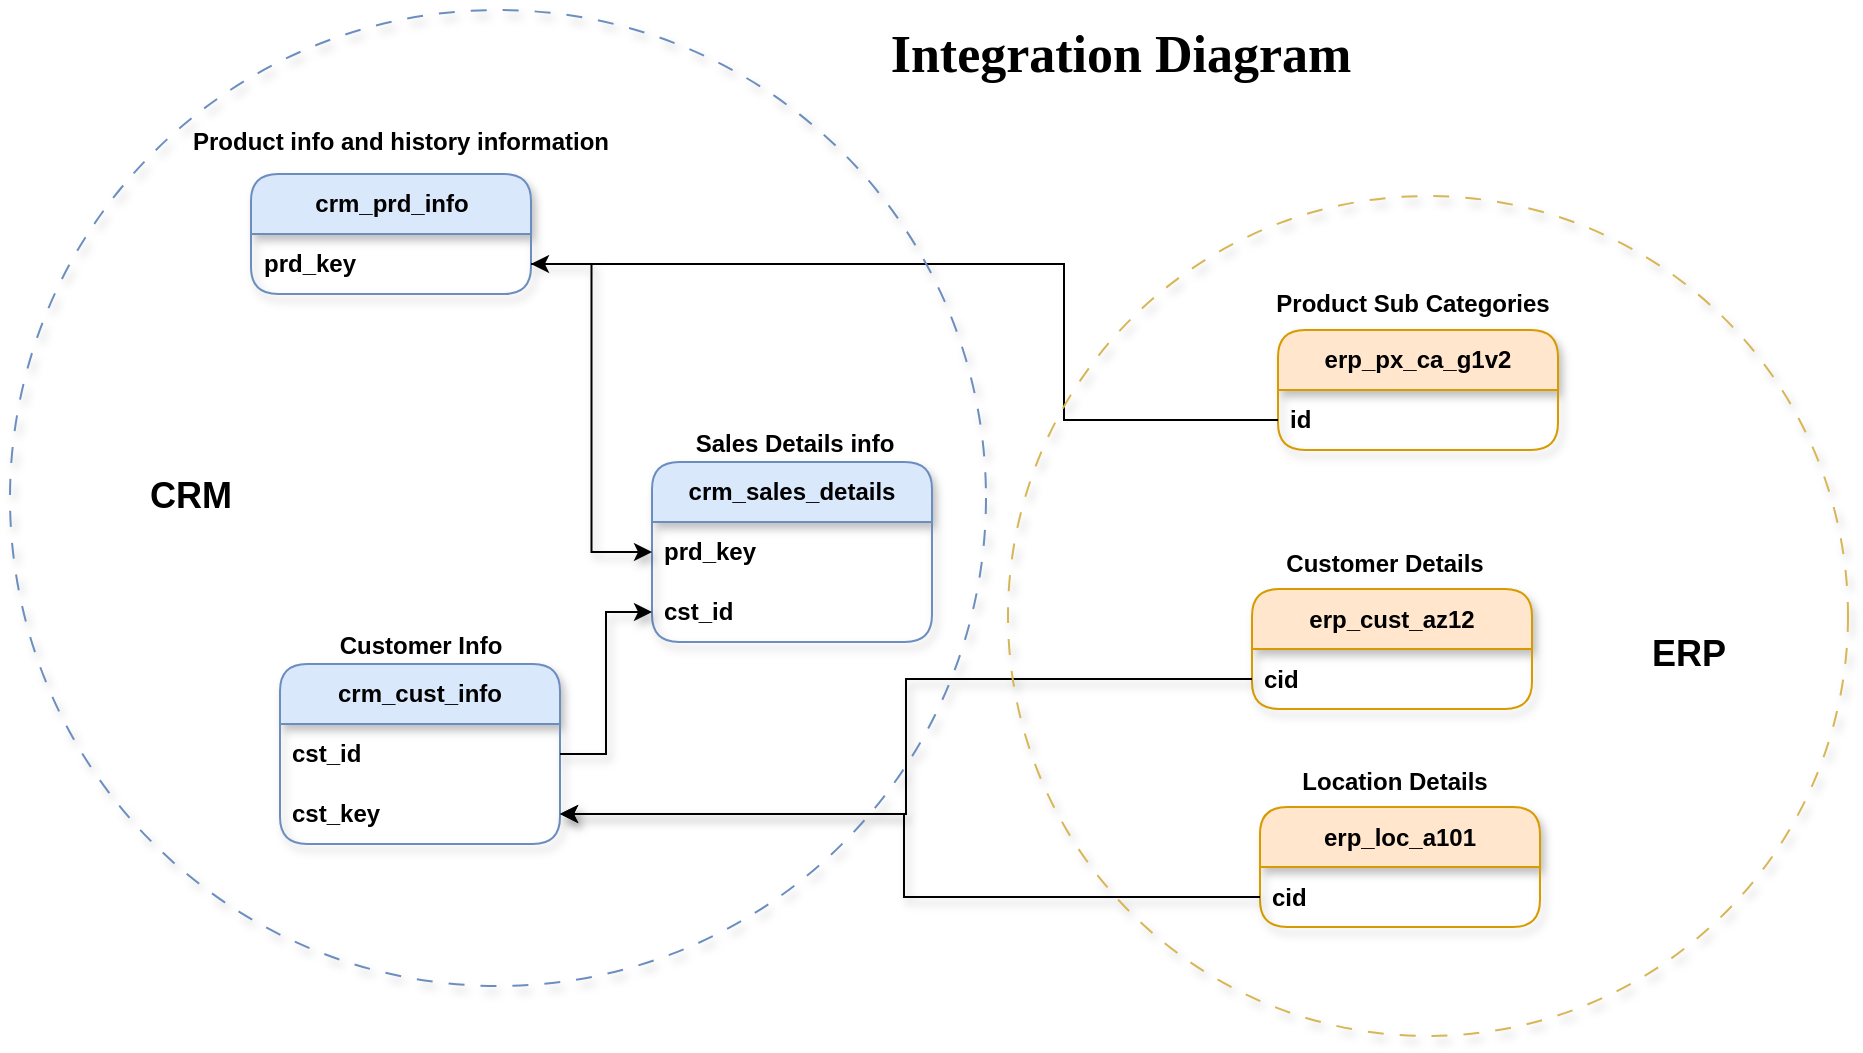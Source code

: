 <mxfile version="26.0.9">
  <diagram name="Page-1" id="se6TROnvgu5lEoFiPwVU">
    <mxGraphModel dx="2003" dy="869" grid="0" gridSize="10" guides="1" tooltips="1" connect="1" arrows="1" fold="1" page="0" pageScale="1" pageWidth="850" pageHeight="1100" background="#ffffff" math="0" shadow="0">
      <root>
        <mxCell id="0" />
        <mxCell id="1" parent="0" />
        <mxCell id="1pXIQrx-kbeu8zxCSSQ8-1" value="crm_cust_info" style="swimlane;fontStyle=1;childLayout=stackLayout;horizontal=1;startSize=30;horizontalStack=0;resizeParent=1;resizeParentMax=0;resizeLast=0;collapsible=1;marginBottom=0;whiteSpace=wrap;html=1;rounded=1;fillColor=#dae8fc;strokeColor=#6c8ebf;shadow=1;swimlaneLine=1;" vertex="1" parent="1">
          <mxGeometry x="-178" y="381" width="140" height="90" as="geometry" />
        </mxCell>
        <mxCell id="1pXIQrx-kbeu8zxCSSQ8-2" value="cst_id&amp;nbsp;" style="text;strokeColor=none;fillColor=none;align=left;verticalAlign=middle;spacingLeft=4;spacingRight=4;overflow=hidden;points=[[0,0.5],[1,0.5]];portConstraint=eastwest;rotatable=0;whiteSpace=wrap;html=1;shadow=1;swimlaneLine=1;fontStyle=1" vertex="1" parent="1pXIQrx-kbeu8zxCSSQ8-1">
          <mxGeometry y="30" width="140" height="30" as="geometry" />
        </mxCell>
        <mxCell id="1pXIQrx-kbeu8zxCSSQ8-26" value="cst_key" style="text;strokeColor=none;fillColor=none;align=left;verticalAlign=middle;spacingLeft=4;spacingRight=4;overflow=hidden;points=[[0,0.5],[1,0.5]];portConstraint=eastwest;rotatable=0;whiteSpace=wrap;html=1;shadow=1;swimlaneLine=1;fontStyle=1" vertex="1" parent="1pXIQrx-kbeu8zxCSSQ8-1">
          <mxGeometry y="60" width="140" height="30" as="geometry" />
        </mxCell>
        <mxCell id="1pXIQrx-kbeu8zxCSSQ8-5" value="Customer Info" style="text;html=1;align=center;verticalAlign=middle;resizable=0;points=[];autosize=1;strokeColor=none;fillColor=none;shadow=1;swimlaneLine=1;fontStyle=1" vertex="1" parent="1">
          <mxGeometry x="-154.5" y="359" width="93" height="26" as="geometry" />
        </mxCell>
        <mxCell id="1pXIQrx-kbeu8zxCSSQ8-9" value="crm_sales_details" style="swimlane;fontStyle=1;childLayout=stackLayout;horizontal=1;startSize=30;horizontalStack=0;resizeParent=1;resizeParentMax=0;resizeLast=0;collapsible=1;marginBottom=0;whiteSpace=wrap;html=1;rounded=1;fillColor=#dae8fc;strokeColor=#6c8ebf;shadow=1;swimlaneLine=1;" vertex="1" parent="1">
          <mxGeometry x="8" y="280" width="140" height="90" as="geometry" />
        </mxCell>
        <mxCell id="1pXIQrx-kbeu8zxCSSQ8-10" value="prd_key" style="text;strokeColor=none;fillColor=none;align=left;verticalAlign=middle;spacingLeft=4;spacingRight=4;overflow=hidden;points=[[0,0.5],[1,0.5]];portConstraint=eastwest;rotatable=0;whiteSpace=wrap;html=1;shadow=1;swimlaneLine=1;fontStyle=1" vertex="1" parent="1pXIQrx-kbeu8zxCSSQ8-9">
          <mxGeometry y="30" width="140" height="30" as="geometry" />
        </mxCell>
        <mxCell id="1pXIQrx-kbeu8zxCSSQ8-18" value="cst_id" style="text;strokeColor=none;fillColor=none;align=left;verticalAlign=middle;spacingLeft=4;spacingRight=4;overflow=hidden;points=[[0,0.5],[1,0.5]];portConstraint=eastwest;rotatable=0;whiteSpace=wrap;html=1;shadow=1;swimlaneLine=1;fontStyle=1" vertex="1" parent="1pXIQrx-kbeu8zxCSSQ8-9">
          <mxGeometry y="60" width="140" height="30" as="geometry" />
        </mxCell>
        <mxCell id="1pXIQrx-kbeu8zxCSSQ8-11" value="Sales Details info" style="text;html=1;align=center;verticalAlign=middle;resizable=0;points=[];autosize=1;strokeColor=none;fillColor=none;shadow=1;swimlaneLine=1;fontStyle=1" vertex="1" parent="1">
          <mxGeometry x="23.5" y="258" width="111" height="26" as="geometry" />
        </mxCell>
        <mxCell id="1pXIQrx-kbeu8zxCSSQ8-15" value="crm_prd_info" style="swimlane;fontStyle=1;childLayout=stackLayout;horizontal=1;startSize=30;horizontalStack=0;resizeParent=1;resizeParentMax=0;resizeLast=0;collapsible=1;marginBottom=0;whiteSpace=wrap;html=1;rounded=1;fillColor=#dae8fc;strokeColor=#6c8ebf;shadow=1;swimlaneLine=1;" vertex="1" parent="1">
          <mxGeometry x="-192.5" y="136" width="140" height="60" as="geometry" />
        </mxCell>
        <mxCell id="1pXIQrx-kbeu8zxCSSQ8-16" value="prd_key" style="text;strokeColor=none;fillColor=none;align=left;verticalAlign=middle;spacingLeft=4;spacingRight=4;overflow=hidden;points=[[0,0.5],[1,0.5]];portConstraint=eastwest;rotatable=0;whiteSpace=wrap;html=1;shadow=1;swimlaneLine=1;fontStyle=1" vertex="1" parent="1pXIQrx-kbeu8zxCSSQ8-15">
          <mxGeometry y="30" width="140" height="30" as="geometry" />
        </mxCell>
        <mxCell id="1pXIQrx-kbeu8zxCSSQ8-17" value="Product info and history information" style="text;html=1;align=center;verticalAlign=middle;resizable=0;points=[];autosize=1;strokeColor=none;fillColor=none;shadow=1;swimlaneLine=1;fontStyle=1" vertex="1" parent="1">
          <mxGeometry x="-222" y="107" width="207" height="26" as="geometry" />
        </mxCell>
        <mxCell id="1pXIQrx-kbeu8zxCSSQ8-21" value="erp_cust_az12" style="swimlane;fontStyle=1;childLayout=stackLayout;horizontal=1;startSize=30;horizontalStack=0;resizeParent=1;resizeParentMax=0;resizeLast=0;collapsible=1;marginBottom=0;whiteSpace=wrap;html=1;rounded=1;fillColor=#ffe6cc;strokeColor=#d79b00;shadow=1;swimlaneLine=1;" vertex="1" parent="1">
          <mxGeometry x="308" y="343.5" width="140" height="60" as="geometry" />
        </mxCell>
        <mxCell id="1pXIQrx-kbeu8zxCSSQ8-23" value="cid" style="text;strokeColor=none;fillColor=none;align=left;verticalAlign=middle;spacingLeft=4;spacingRight=4;overflow=hidden;points=[[0,0.5],[1,0.5]];portConstraint=eastwest;rotatable=0;whiteSpace=wrap;html=1;shadow=1;swimlaneLine=1;fontStyle=1" vertex="1" parent="1pXIQrx-kbeu8zxCSSQ8-21">
          <mxGeometry y="30" width="140" height="30" as="geometry" />
        </mxCell>
        <mxCell id="1pXIQrx-kbeu8zxCSSQ8-24" value="Customer Details" style="text;html=1;align=center;verticalAlign=middle;resizable=0;points=[];autosize=1;strokeColor=none;fillColor=none;shadow=1;swimlaneLine=1;fontStyle=1" vertex="1" parent="1">
          <mxGeometry x="319" y="317.5" width="110" height="26" as="geometry" />
        </mxCell>
        <mxCell id="1pXIQrx-kbeu8zxCSSQ8-25" value="" style="endArrow=classic;html=1;rounded=0;exitX=0;exitY=0.5;exitDx=0;exitDy=0;edgeStyle=orthogonalEdgeStyle;entryX=1;entryY=0.5;entryDx=0;entryDy=0;shadow=1;swimlaneLine=1;fontStyle=1" edge="1" parent="1" source="1pXIQrx-kbeu8zxCSSQ8-23" target="1pXIQrx-kbeu8zxCSSQ8-26">
          <mxGeometry width="50" height="50" relative="1" as="geometry">
            <mxPoint x="107" y="559" as="sourcePoint" />
            <mxPoint x="71" y="563" as="targetPoint" />
          </mxGeometry>
        </mxCell>
        <mxCell id="1pXIQrx-kbeu8zxCSSQ8-28" value="erp_loc_a101" style="swimlane;fontStyle=1;childLayout=stackLayout;horizontal=1;startSize=30;horizontalStack=0;resizeParent=1;resizeParentMax=0;resizeLast=0;collapsible=1;marginBottom=0;whiteSpace=wrap;html=1;rounded=1;fillColor=#ffe6cc;strokeColor=#d79b00;shadow=1;swimlaneLine=1;" vertex="1" parent="1">
          <mxGeometry x="312" y="452.5" width="140" height="60" as="geometry" />
        </mxCell>
        <mxCell id="1pXIQrx-kbeu8zxCSSQ8-29" value="cid" style="text;strokeColor=none;fillColor=none;align=left;verticalAlign=middle;spacingLeft=4;spacingRight=4;overflow=hidden;points=[[0,0.5],[1,0.5]];portConstraint=eastwest;rotatable=0;whiteSpace=wrap;html=1;shadow=1;swimlaneLine=1;fontStyle=1" vertex="1" parent="1pXIQrx-kbeu8zxCSSQ8-28">
          <mxGeometry y="30" width="140" height="30" as="geometry" />
        </mxCell>
        <mxCell id="1pXIQrx-kbeu8zxCSSQ8-30" value="Location Details" style="text;html=1;align=center;verticalAlign=middle;resizable=0;points=[];autosize=1;strokeColor=none;fillColor=none;shadow=1;swimlaneLine=1;fontStyle=1" vertex="1" parent="1">
          <mxGeometry x="327" y="426.5" width="103" height="26" as="geometry" />
        </mxCell>
        <mxCell id="1pXIQrx-kbeu8zxCSSQ8-31" value="" style="endArrow=classic;html=1;rounded=0;entryX=1;entryY=0.5;entryDx=0;entryDy=0;exitX=0;exitY=0.5;exitDx=0;exitDy=0;edgeStyle=orthogonalEdgeStyle;shadow=1;swimlaneLine=1;fontStyle=1" edge="1" parent="1" source="1pXIQrx-kbeu8zxCSSQ8-29" target="1pXIQrx-kbeu8zxCSSQ8-26">
          <mxGeometry width="50" height="50" relative="1" as="geometry">
            <mxPoint x="-165" y="744" as="sourcePoint" />
            <mxPoint x="-115" y="694" as="targetPoint" />
            <Array as="points">
              <mxPoint x="134" y="498" />
              <mxPoint x="134" y="456" />
            </Array>
          </mxGeometry>
        </mxCell>
        <mxCell id="1pXIQrx-kbeu8zxCSSQ8-19" value="" style="endArrow=classic;html=1;rounded=0;exitX=1;exitY=0.5;exitDx=0;exitDy=0;entryX=0;entryY=0.5;entryDx=0;entryDy=0;edgeStyle=orthogonalEdgeStyle;shadow=1;swimlaneLine=1;fontStyle=1" edge="1" parent="1" source="1pXIQrx-kbeu8zxCSSQ8-2" target="1pXIQrx-kbeu8zxCSSQ8-18">
          <mxGeometry width="50" height="50" relative="1" as="geometry">
            <mxPoint x="95" y="375" as="sourcePoint" />
            <mxPoint x="45" y="425" as="targetPoint" />
          </mxGeometry>
        </mxCell>
        <mxCell id="1pXIQrx-kbeu8zxCSSQ8-20" value="" style="endArrow=classic;html=1;rounded=0;exitX=1;exitY=0.5;exitDx=0;exitDy=0;entryX=0;entryY=0.5;entryDx=0;entryDy=0;edgeStyle=orthogonalEdgeStyle;shadow=1;swimlaneLine=1;fontStyle=1" edge="1" parent="1" source="1pXIQrx-kbeu8zxCSSQ8-16" target="1pXIQrx-kbeu8zxCSSQ8-10">
          <mxGeometry width="50" height="50" relative="1" as="geometry">
            <mxPoint x="-54" y="173" as="sourcePoint" />
            <mxPoint x="98" y="312" as="targetPoint" />
          </mxGeometry>
        </mxCell>
        <mxCell id="1pXIQrx-kbeu8zxCSSQ8-40" value="erp_px_ca_g1v2" style="swimlane;fontStyle=1;childLayout=stackLayout;horizontal=1;startSize=30;horizontalStack=0;resizeParent=1;resizeParentMax=0;resizeLast=0;collapsible=1;marginBottom=0;whiteSpace=wrap;html=1;rounded=1;fillColor=#ffe6cc;strokeColor=#d79b00;shadow=1;swimlaneLine=1;" vertex="1" parent="1">
          <mxGeometry x="321" y="214" width="140" height="60" as="geometry" />
        </mxCell>
        <mxCell id="1pXIQrx-kbeu8zxCSSQ8-41" value="id" style="text;strokeColor=none;fillColor=none;align=left;verticalAlign=middle;spacingLeft=4;spacingRight=4;overflow=hidden;points=[[0,0.5],[1,0.5]];portConstraint=eastwest;rotatable=0;whiteSpace=wrap;html=1;shadow=1;swimlaneLine=1;fontStyle=1" vertex="1" parent="1pXIQrx-kbeu8zxCSSQ8-40">
          <mxGeometry y="30" width="140" height="30" as="geometry" />
        </mxCell>
        <mxCell id="1pXIQrx-kbeu8zxCSSQ8-42" value="Product Sub Categories" style="text;html=1;align=center;verticalAlign=middle;resizable=0;points=[];autosize=1;strokeColor=none;fillColor=none;shadow=1;swimlaneLine=1;fontStyle=1" vertex="1" parent="1">
          <mxGeometry x="315" y="188" width="145" height="26" as="geometry" />
        </mxCell>
        <mxCell id="1pXIQrx-kbeu8zxCSSQ8-43" value="" style="endArrow=classic;html=1;rounded=0;exitX=0;exitY=0.5;exitDx=0;exitDy=0;entryX=1;entryY=0.5;entryDx=0;entryDy=0;edgeStyle=orthogonalEdgeStyle;fontStyle=1" edge="1" parent="1" source="1pXIQrx-kbeu8zxCSSQ8-41" target="1pXIQrx-kbeu8zxCSSQ8-16">
          <mxGeometry width="50" height="50" relative="1" as="geometry">
            <mxPoint x="-4" y="604" as="sourcePoint" />
            <mxPoint x="155" y="166" as="targetPoint" />
            <Array as="points">
              <mxPoint x="214" y="259" />
              <mxPoint x="214" y="181" />
            </Array>
          </mxGeometry>
        </mxCell>
        <mxCell id="1pXIQrx-kbeu8zxCSSQ8-44" value="" style="ellipse;whiteSpace=wrap;html=1;aspect=fixed;fillColor=none;strokeColor=#d6b656;dashed=1;dashPattern=8 8;shadow=1;perimeterSpacing=8;fontStyle=1" vertex="1" parent="1">
          <mxGeometry x="186" y="147" width="420" height="420" as="geometry" />
        </mxCell>
        <mxCell id="1pXIQrx-kbeu8zxCSSQ8-46" value="" style="ellipse;whiteSpace=wrap;html=1;aspect=fixed;fillColor=none;strokeColor=#6c8ebf;dashed=1;dashPattern=8 8;shadow=1;perimeterSpacing=8;fontStyle=1" vertex="1" parent="1">
          <mxGeometry x="-313" y="54" width="488" height="488" as="geometry" />
        </mxCell>
        <mxCell id="1pXIQrx-kbeu8zxCSSQ8-47" value="&lt;span style=&quot;font-size: 18px;&quot;&gt;&lt;span&gt;ERP&lt;/span&gt;&lt;/span&gt;" style="text;html=1;align=center;verticalAlign=middle;resizable=0;points=[];autosize=1;strokeColor=none;fillColor=none;fontStyle=1" vertex="1" parent="1">
          <mxGeometry x="498" y="359" width="55" height="34" as="geometry" />
        </mxCell>
        <mxCell id="1pXIQrx-kbeu8zxCSSQ8-48" value="&lt;span&gt;&lt;font style=&quot;font-size: 18px;&quot;&gt;CRM&lt;/font&gt;&lt;/span&gt;" style="text;html=1;align=center;verticalAlign=middle;resizable=0;points=[];autosize=1;strokeColor=none;fillColor=none;fontStyle=1" vertex="1" parent="1">
          <mxGeometry x="-253" y="280" width="59" height="34" as="geometry" />
        </mxCell>
        <mxCell id="1pXIQrx-kbeu8zxCSSQ8-49" value="&lt;span&gt;&lt;font style=&quot;font-size: 26px;&quot; face=&quot;Times New Roman&quot;&gt;Integration Diagram&lt;/font&gt;&lt;/span&gt;" style="text;html=1;align=center;verticalAlign=middle;resizable=0;points=[];autosize=1;strokeColor=none;fillColor=none;fontStyle=1" vertex="1" parent="1">
          <mxGeometry x="127" y="54" width="230" height="43" as="geometry" />
        </mxCell>
      </root>
    </mxGraphModel>
  </diagram>
</mxfile>
